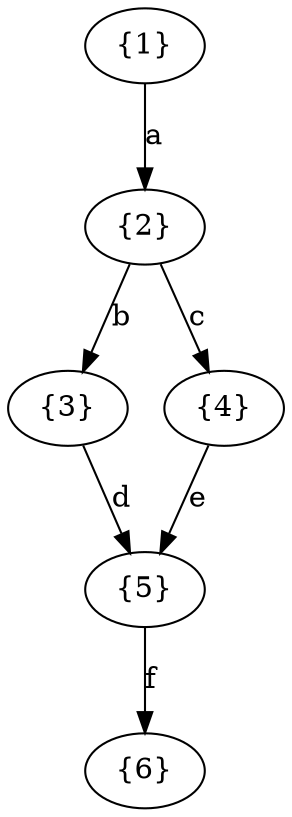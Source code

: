 digraph {
 "{1}" [role="start"]
 "{6}" [role="end"]

  "{1}" -> "{2}" [label="a"]
  "{2}" -> "{3}" [label="b"]
  "{2}" -> "{4}" [label="c"]
  "{3}" -> "{5}" [label="d"]
  "{4}" -> "{5}" [label="e"]
  "{5}" -> "{6}" [label="f"]
}


